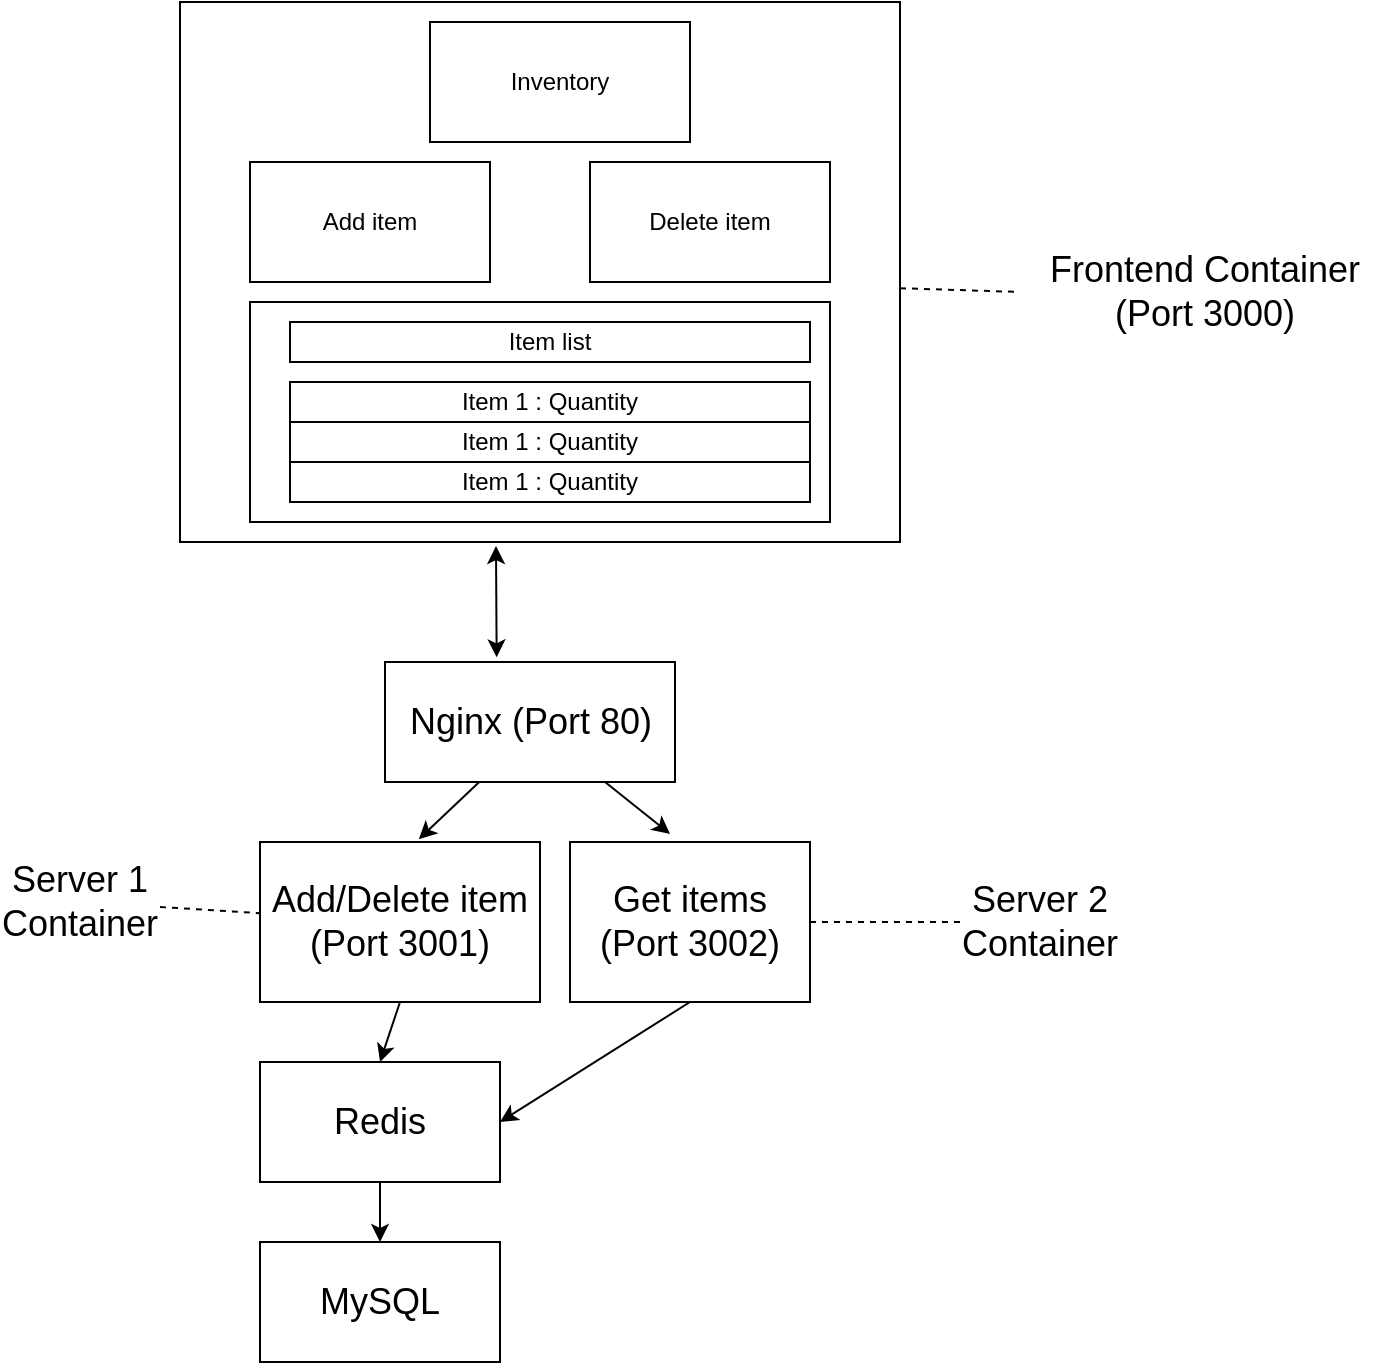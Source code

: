 <mxfile version="13.6.5" type="device"><diagram id="fqJNtyjku2paM08UXUxJ" name="Page-1"><mxGraphModel dx="1057" dy="2025" grid="1" gridSize="10" guides="1" tooltips="1" connect="1" arrows="1" fold="1" page="1" pageScale="1" pageWidth="850" pageHeight="1100" math="0" shadow="0"><root><mxCell id="0"/><mxCell id="1" parent="0"/><mxCell id="nsPJJ8JzSBaDENop-Gg2-1" value="" style="rounded=0;whiteSpace=wrap;html=1;" parent="1" vertex="1"><mxGeometry x="210" y="-210" width="360" height="270" as="geometry"/></mxCell><mxCell id="nsPJJ8JzSBaDENop-Gg2-2" value="Delete item" style="rounded=0;whiteSpace=wrap;html=1;" parent="1" vertex="1"><mxGeometry x="415" y="-130" width="120" height="60" as="geometry"/></mxCell><mxCell id="nsPJJ8JzSBaDENop-Gg2-3" value="Add item" style="rounded=0;whiteSpace=wrap;html=1;" parent="1" vertex="1"><mxGeometry x="245" y="-130" width="120" height="60" as="geometry"/></mxCell><mxCell id="nsPJJ8JzSBaDENop-Gg2-5" value="Inventory" style="rounded=0;whiteSpace=wrap;html=1;" parent="1" vertex="1"><mxGeometry x="335" y="-200" width="130" height="60" as="geometry"/></mxCell><mxCell id="nsPJJ8JzSBaDENop-Gg2-9" value="&lt;font style=&quot;font-size: 18px&quot;&gt;Get items (Port 3002)&lt;/font&gt;" style="rounded=0;whiteSpace=wrap;html=1;" parent="1" vertex="1"><mxGeometry x="405" y="210" width="120" height="80" as="geometry"/></mxCell><mxCell id="nsPJJ8JzSBaDENop-Gg2-10" value="&lt;font style=&quot;font-size: 18px&quot;&gt;Redis&lt;/font&gt;" style="rounded=0;whiteSpace=wrap;html=1;" parent="1" vertex="1"><mxGeometry x="250" y="320" width="120" height="60" as="geometry"/></mxCell><mxCell id="nsPJJ8JzSBaDENop-Gg2-11" value="" style="rounded=0;whiteSpace=wrap;html=1;" parent="1" vertex="1"><mxGeometry x="245" y="-60" width="290" height="110" as="geometry"/></mxCell><mxCell id="nsPJJ8JzSBaDENop-Gg2-12" value="Item 1 : Quantity" style="rounded=0;whiteSpace=wrap;html=1;" parent="1" vertex="1"><mxGeometry x="265" width="260" height="20" as="geometry"/></mxCell><mxCell id="nsPJJ8JzSBaDENop-Gg2-13" value="Item 1 : Quantity" style="rounded=0;whiteSpace=wrap;html=1;" parent="1" vertex="1"><mxGeometry x="265" y="-20" width="260" height="20" as="geometry"/></mxCell><mxCell id="nsPJJ8JzSBaDENop-Gg2-14" value="Item 1 : Quantity" style="rounded=0;whiteSpace=wrap;html=1;" parent="1" vertex="1"><mxGeometry x="265" y="20" width="260" height="20" as="geometry"/></mxCell><mxCell id="nsPJJ8JzSBaDENop-Gg2-15" value="Item list" style="rounded=0;whiteSpace=wrap;html=1;" parent="1" vertex="1"><mxGeometry x="265" y="-50" width="260" height="20" as="geometry"/></mxCell><mxCell id="nsPJJ8JzSBaDENop-Gg2-16" value="" style="endArrow=classic;html=1;entryX=0.417;entryY=-0.05;entryDx=0;entryDy=0;entryPerimeter=0;" parent="1" source="v71Gx0aETHts_wKfTFCJ-1" target="nsPJJ8JzSBaDENop-Gg2-9" edge="1"><mxGeometry width="50" height="50" relative="1" as="geometry"><mxPoint x="600" y="110" as="sourcePoint"/><mxPoint x="650" y="60" as="targetPoint"/></mxGeometry></mxCell><mxCell id="nsPJJ8JzSBaDENop-Gg2-18" value="" style="endArrow=classic;html=1;exitX=0.5;exitY=1;exitDx=0;exitDy=0;entryX=0.5;entryY=0;entryDx=0;entryDy=0;" parent="1" source="nsPJJ8JzSBaDENop-Gg2-8" target="nsPJJ8JzSBaDENop-Gg2-10" edge="1"><mxGeometry width="50" height="50" relative="1" as="geometry"><mxPoint x="600" y="110" as="sourcePoint"/><mxPoint x="650" y="60" as="targetPoint"/></mxGeometry></mxCell><mxCell id="nsPJJ8JzSBaDENop-Gg2-19" value="" style="endArrow=classic;html=1;entryX=1;entryY=0.5;entryDx=0;entryDy=0;exitX=0.5;exitY=1;exitDx=0;exitDy=0;" parent="1" source="nsPJJ8JzSBaDENop-Gg2-9" target="nsPJJ8JzSBaDENop-Gg2-10" edge="1"><mxGeometry width="50" height="50" relative="1" as="geometry"><mxPoint x="600" y="110" as="sourcePoint"/><mxPoint x="650" y="60" as="targetPoint"/></mxGeometry></mxCell><mxCell id="nsPJJ8JzSBaDENop-Gg2-20" value="&lt;font style=&quot;font-size: 18px&quot;&gt;Frontend Container (Port 3000)&lt;/font&gt;" style="text;html=1;strokeColor=none;fillColor=none;align=center;verticalAlign=middle;whiteSpace=wrap;rounded=0;" parent="1" vertex="1"><mxGeometry x="630" y="-100" width="185" height="70" as="geometry"/></mxCell><mxCell id="nsPJJ8JzSBaDENop-Gg2-22" value="&lt;font style=&quot;font-size: 18px&quot;&gt;Server 2 Container&lt;/font&gt;" style="text;html=1;strokeColor=none;fillColor=none;align=center;verticalAlign=middle;whiteSpace=wrap;rounded=0;" parent="1" vertex="1"><mxGeometry x="600" y="230" width="80" height="40" as="geometry"/></mxCell><mxCell id="nsPJJ8JzSBaDENop-Gg2-23" value="&lt;font style=&quot;font-size: 18px&quot;&gt;Server 1 Container&lt;/font&gt;" style="text;html=1;strokeColor=none;fillColor=none;align=center;verticalAlign=middle;whiteSpace=wrap;rounded=0;" parent="1" vertex="1"><mxGeometry x="120" y="220" width="80" height="40" as="geometry"/></mxCell><mxCell id="nsPJJ8JzSBaDENop-Gg2-25" value="" style="endArrow=none;dashed=1;html=1;exitX=1;exitY=0.5;exitDx=0;exitDy=0;" parent="1" source="nsPJJ8JzSBaDENop-Gg2-9" target="nsPJJ8JzSBaDENop-Gg2-22" edge="1"><mxGeometry width="50" height="50" relative="1" as="geometry"><mxPoint x="600" y="110" as="sourcePoint"/><mxPoint x="650" y="60" as="targetPoint"/></mxGeometry></mxCell><mxCell id="nsPJJ8JzSBaDENop-Gg2-26" value="" style="endArrow=none;dashed=1;html=1;exitX=1;exitY=0.53;exitDx=0;exitDy=0;exitPerimeter=0;entryX=0;entryY=0.5;entryDx=0;entryDy=0;" parent="1" source="nsPJJ8JzSBaDENop-Gg2-1" target="nsPJJ8JzSBaDENop-Gg2-20" edge="1"><mxGeometry width="50" height="50" relative="1" as="geometry"><mxPoint x="605" y="110" as="sourcePoint"/><mxPoint x="635" y="-69" as="targetPoint"/></mxGeometry></mxCell><mxCell id="v71Gx0aETHts_wKfTFCJ-1" value="&lt;font style=&quot;font-size: 18px&quot;&gt;Nginx (Port 80)&lt;/font&gt;" style="rounded=0;whiteSpace=wrap;html=1;" vertex="1" parent="1"><mxGeometry x="312.5" y="120" width="145" height="60" as="geometry"/></mxCell><mxCell id="nsPJJ8JzSBaDENop-Gg2-8" value="&lt;font style=&quot;font-size: 18px&quot;&gt;Add/Delete item (Port 3001)&lt;/font&gt;" style="rounded=0;whiteSpace=wrap;html=1;" parent="1" vertex="1"><mxGeometry x="250" y="210" width="140" height="80" as="geometry"/></mxCell><mxCell id="v71Gx0aETHts_wKfTFCJ-3" value="" style="endArrow=none;dashed=1;html=1;" edge="1" parent="1" source="nsPJJ8JzSBaDENop-Gg2-23" target="nsPJJ8JzSBaDENop-Gg2-8"><mxGeometry width="50" height="50" relative="1" as="geometry"><mxPoint x="241" y="220" as="sourcePoint"/><mxPoint x="398.5" y="370" as="targetPoint"/></mxGeometry></mxCell><mxCell id="v71Gx0aETHts_wKfTFCJ-4" value="" style="endArrow=classic;html=1;exitX=0.325;exitY=1;exitDx=0;exitDy=0;exitPerimeter=0;entryX=0.567;entryY=-0.017;entryDx=0;entryDy=0;entryPerimeter=0;" edge="1" parent="1" source="v71Gx0aETHts_wKfTFCJ-1" target="nsPJJ8JzSBaDENop-Gg2-8"><mxGeometry width="50" height="50" relative="1" as="geometry"><mxPoint x="416.269" y="190" as="sourcePoint"/><mxPoint x="300" y="247" as="targetPoint"/></mxGeometry></mxCell><mxCell id="v71Gx0aETHts_wKfTFCJ-5" value="&lt;font style=&quot;font-size: 18px&quot;&gt;MySQL&lt;/font&gt;" style="rounded=0;whiteSpace=wrap;html=1;" vertex="1" parent="1"><mxGeometry x="250" y="410" width="120" height="60" as="geometry"/></mxCell><mxCell id="v71Gx0aETHts_wKfTFCJ-6" value="" style="endArrow=classic;html=1;exitX=0.5;exitY=1;exitDx=0;exitDy=0;entryX=0.5;entryY=0;entryDx=0;entryDy=0;" edge="1" parent="1" source="nsPJJ8JzSBaDENop-Gg2-10" target="v71Gx0aETHts_wKfTFCJ-5"><mxGeometry width="50" height="50" relative="1" as="geometry"><mxPoint x="320" y="290" as="sourcePoint"/><mxPoint x="450" y="370" as="targetPoint"/></mxGeometry></mxCell><mxCell id="v71Gx0aETHts_wKfTFCJ-10" value="" style="endArrow=classic;startArrow=classic;html=1;exitX=0.385;exitY=-0.039;exitDx=0;exitDy=0;exitPerimeter=0;" edge="1" parent="1" source="v71Gx0aETHts_wKfTFCJ-1"><mxGeometry width="50" height="50" relative="1" as="geometry"><mxPoint x="370" y="60" as="sourcePoint"/><mxPoint x="368" y="62" as="targetPoint"/></mxGeometry></mxCell></root></mxGraphModel></diagram></mxfile>